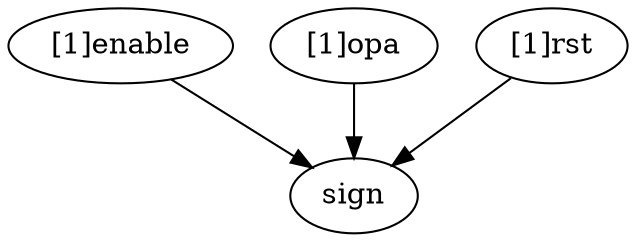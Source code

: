strict digraph "" {
	"[1]enable"	 [complexity=1,
		importance=0.0358566580964,
		rank=0.0358566580964];
	sign	 [complexity=0,
		importance=0.0196330020877,
		rank=0.0];
	"[1]enable" -> sign;
	"[1]opa"	 [complexity=2,
		importance=0.0358566580964,
		rank=0.0179283290482];
	"[1]opa" -> sign;
	"[1]rst"	 [complexity=1,
		importance=0.0554896601842,
		rank=0.0554896601842];
	"[1]rst" -> sign;
}
